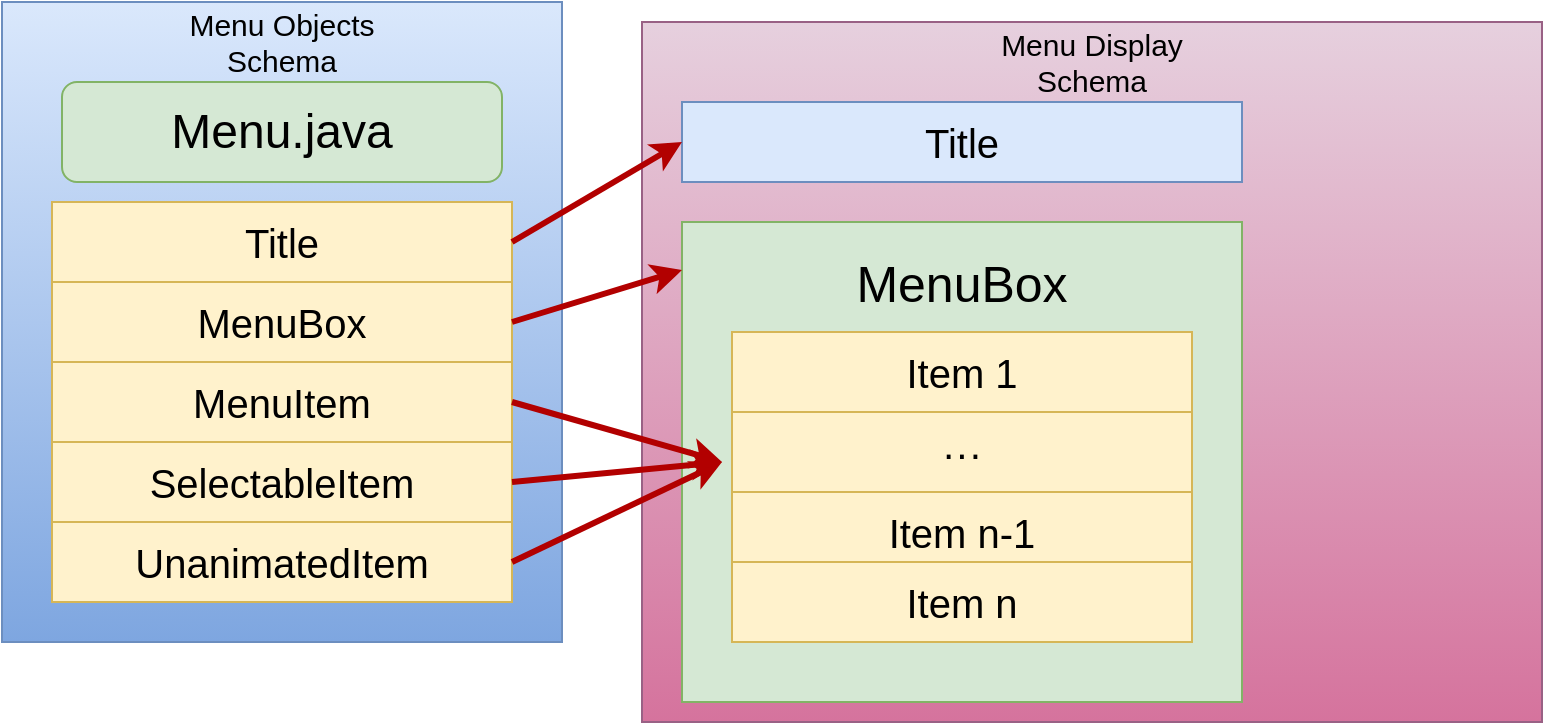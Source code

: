<mxfile version="14.4.3" type="device"><diagram id="1dSYZGTS4fboKXH3Dpoz" name="Página-1"><mxGraphModel dx="1350" dy="814" grid="1" gridSize="10" guides="1" tooltips="1" connect="1" arrows="1" fold="1" page="1" pageScale="1" pageWidth="827" pageHeight="1169" math="0" shadow="0"><root><mxCell id="0"/><mxCell id="1" parent="0"/><mxCell id="svTxMzh1tufDQaWZUEnl-1" value="" style="rounded=0;whiteSpace=wrap;html=1;gradientColor=#7ea6e0;fillColor=#dae8fc;strokeColor=#6c8ebf;" vertex="1" parent="1"><mxGeometry x="40" y="10" width="280" height="320" as="geometry"/></mxCell><mxCell id="svTxMzh1tufDQaWZUEnl-2" value="&lt;font style=&quot;font-size: 20px&quot;&gt;Title&lt;/font&gt;" style="rounded=0;whiteSpace=wrap;html=1;fillColor=#fff2cc;strokeColor=#d6b656;" vertex="1" parent="1"><mxGeometry x="65" y="110" width="230" height="40" as="geometry"/></mxCell><mxCell id="svTxMzh1tufDQaWZUEnl-4" value="&lt;font style=&quot;font-size: 20px&quot;&gt;MenuBox&lt;/font&gt;" style="rounded=0;whiteSpace=wrap;html=1;fillColor=#fff2cc;strokeColor=#d6b656;" vertex="1" parent="1"><mxGeometry x="65" y="150" width="230" height="40" as="geometry"/></mxCell><mxCell id="svTxMzh1tufDQaWZUEnl-5" value="&lt;font style=&quot;font-size: 20px&quot;&gt;MenuItem&lt;/font&gt;" style="rounded=0;whiteSpace=wrap;html=1;fillColor=#fff2cc;strokeColor=#d6b656;" vertex="1" parent="1"><mxGeometry x="65" y="190" width="230" height="40" as="geometry"/></mxCell><mxCell id="svTxMzh1tufDQaWZUEnl-6" value="&lt;font style=&quot;font-size: 20px&quot;&gt;SelectableItem&lt;/font&gt;" style="rounded=0;whiteSpace=wrap;html=1;fillColor=#fff2cc;strokeColor=#d6b656;" vertex="1" parent="1"><mxGeometry x="65" y="230" width="230" height="40" as="geometry"/></mxCell><mxCell id="svTxMzh1tufDQaWZUEnl-7" value="&lt;font style=&quot;font-size: 20px&quot;&gt;UnanimatedItem&lt;/font&gt;" style="rounded=0;whiteSpace=wrap;html=1;fillColor=#fff2cc;strokeColor=#d6b656;" vertex="1" parent="1"><mxGeometry x="65" y="270" width="230" height="40" as="geometry"/></mxCell><mxCell id="svTxMzh1tufDQaWZUEnl-8" style="edgeStyle=orthogonalEdgeStyle;rounded=0;orthogonalLoop=1;jettySize=auto;html=1;exitX=0.5;exitY=1;exitDx=0;exitDy=0;" edge="1" parent="1" source="svTxMzh1tufDQaWZUEnl-1" target="svTxMzh1tufDQaWZUEnl-1"><mxGeometry relative="1" as="geometry"/></mxCell><mxCell id="svTxMzh1tufDQaWZUEnl-10" value="&lt;font style=&quot;font-size: 24px&quot;&gt;Menu.java&lt;/font&gt;" style="rounded=1;whiteSpace=wrap;html=1;fillColor=#d5e8d4;strokeColor=#82b366;" vertex="1" parent="1"><mxGeometry x="70" y="50" width="220" height="50" as="geometry"/></mxCell><mxCell id="svTxMzh1tufDQaWZUEnl-11" value="" style="rounded=0;whiteSpace=wrap;html=1;gradientColor=#d5739d;fillColor=#e6d0de;strokeColor=#996185;" vertex="1" parent="1"><mxGeometry x="360" y="20" width="450" height="350" as="geometry"/></mxCell><mxCell id="svTxMzh1tufDQaWZUEnl-12" value="&lt;font style=&quot;font-size: 20px&quot;&gt;Title&lt;/font&gt;" style="rounded=0;whiteSpace=wrap;html=1;fillColor=#dae8fc;strokeColor=#6c8ebf;" vertex="1" parent="1"><mxGeometry x="380" y="60" width="280" height="40" as="geometry"/></mxCell><mxCell id="svTxMzh1tufDQaWZUEnl-13" value="" style="rounded=0;whiteSpace=wrap;html=1;fillColor=#d5e8d4;strokeColor=#82b366;" vertex="1" parent="1"><mxGeometry x="380" y="120" width="280" height="240" as="geometry"/></mxCell><mxCell id="svTxMzh1tufDQaWZUEnl-15" value="&lt;font style=&quot;font-size: 20px&quot;&gt;Item 1&lt;/font&gt;" style="rounded=0;whiteSpace=wrap;html=1;fillColor=#fff2cc;strokeColor=#d6b656;" vertex="1" parent="1"><mxGeometry x="405" y="175" width="230" height="40" as="geometry"/></mxCell><mxCell id="svTxMzh1tufDQaWZUEnl-16" value="&lt;span style=&quot;font-size: 20px&quot;&gt;···&lt;/span&gt;" style="rounded=0;whiteSpace=wrap;html=1;fillColor=#fff2cc;strokeColor=#d6b656;" vertex="1" parent="1"><mxGeometry x="405" y="215" width="230" height="40" as="geometry"/></mxCell><mxCell id="svTxMzh1tufDQaWZUEnl-17" value="&lt;font style=&quot;font-size: 20px&quot;&gt;Item n-1&lt;/font&gt;" style="rounded=0;whiteSpace=wrap;html=1;fillColor=#fff2cc;strokeColor=#d6b656;" vertex="1" parent="1"><mxGeometry x="405" y="255" width="230" height="40" as="geometry"/></mxCell><mxCell id="svTxMzh1tufDQaWZUEnl-18" value="&lt;font style=&quot;font-size: 20px&quot;&gt;Item n&lt;/font&gt;" style="rounded=0;whiteSpace=wrap;html=1;fillColor=#fff2cc;strokeColor=#d6b656;" vertex="1" parent="1"><mxGeometry x="405" y="290" width="230" height="40" as="geometry"/></mxCell><mxCell id="svTxMzh1tufDQaWZUEnl-21" value="" style="endArrow=classic;html=1;exitX=1;exitY=0.5;exitDx=0;exitDy=0;fillColor=#e51400;strokeColor=#B20000;strokeWidth=3;" edge="1" parent="1" source="svTxMzh1tufDQaWZUEnl-5"><mxGeometry width="50" height="50" relative="1" as="geometry"><mxPoint x="390" y="410" as="sourcePoint"/><mxPoint x="400" y="240" as="targetPoint"/></mxGeometry></mxCell><mxCell id="svTxMzh1tufDQaWZUEnl-22" value="" style="endArrow=classic;html=1;exitX=1;exitY=0.5;exitDx=0;exitDy=0;fillColor=#e51400;strokeColor=#B20000;strokeWidth=3;" edge="1" parent="1" source="svTxMzh1tufDQaWZUEnl-6"><mxGeometry width="50" height="50" relative="1" as="geometry"><mxPoint x="305" y="220" as="sourcePoint"/><mxPoint x="400" y="240" as="targetPoint"/></mxGeometry></mxCell><mxCell id="svTxMzh1tufDQaWZUEnl-23" value="" style="endArrow=classic;html=1;exitX=1;exitY=0.5;exitDx=0;exitDy=0;fillColor=#e51400;strokeColor=#B20000;strokeWidth=3;" edge="1" parent="1" source="svTxMzh1tufDQaWZUEnl-7"><mxGeometry width="50" height="50" relative="1" as="geometry"><mxPoint x="305" y="260" as="sourcePoint"/><mxPoint x="400" y="240" as="targetPoint"/></mxGeometry></mxCell><mxCell id="svTxMzh1tufDQaWZUEnl-25" value="" style="endArrow=classic;html=1;exitX=1;exitY=0.5;exitDx=0;exitDy=0;fillColor=#e51400;strokeColor=#B20000;strokeWidth=3;" edge="1" parent="1" source="svTxMzh1tufDQaWZUEnl-2"><mxGeometry width="50" height="50" relative="1" as="geometry"><mxPoint x="300" y="85" as="sourcePoint"/><mxPoint x="380" y="80" as="targetPoint"/></mxGeometry></mxCell><mxCell id="svTxMzh1tufDQaWZUEnl-26" value="" style="endArrow=classic;html=1;exitX=1;exitY=0.5;exitDx=0;exitDy=0;fillColor=#e51400;strokeColor=#B20000;strokeWidth=3;entryX=0;entryY=0.1;entryDx=0;entryDy=0;entryPerimeter=0;" edge="1" parent="1" source="svTxMzh1tufDQaWZUEnl-4" target="svTxMzh1tufDQaWZUEnl-13"><mxGeometry width="50" height="50" relative="1" as="geometry"><mxPoint x="310" y="95" as="sourcePoint"/><mxPoint x="370" y="145" as="targetPoint"/></mxGeometry></mxCell><mxCell id="svTxMzh1tufDQaWZUEnl-27" value="&lt;font style=&quot;font-size: 15px&quot;&gt;Menu Display Schema&lt;/font&gt;" style="text;html=1;strokeColor=none;fillColor=none;align=center;verticalAlign=middle;whiteSpace=wrap;rounded=0;" vertex="1" parent="1"><mxGeometry x="510" y="30" width="150" height="20" as="geometry"/></mxCell><mxCell id="svTxMzh1tufDQaWZUEnl-28" value="&lt;font style=&quot;font-size: 15px&quot;&gt;Menu Objects Schema&lt;/font&gt;" style="text;html=1;strokeColor=none;fillColor=none;align=center;verticalAlign=middle;whiteSpace=wrap;rounded=0;" vertex="1" parent="1"><mxGeometry x="105" y="20" width="150" height="20" as="geometry"/></mxCell><mxCell id="svTxMzh1tufDQaWZUEnl-30" value="&lt;font style=&quot;font-size: 25px&quot;&gt;MenuBox&lt;/font&gt;" style="text;html=1;strokeColor=none;fillColor=none;align=center;verticalAlign=middle;whiteSpace=wrap;rounded=0;" vertex="1" parent="1"><mxGeometry x="500" y="140" width="40" height="20" as="geometry"/></mxCell></root></mxGraphModel></diagram></mxfile>